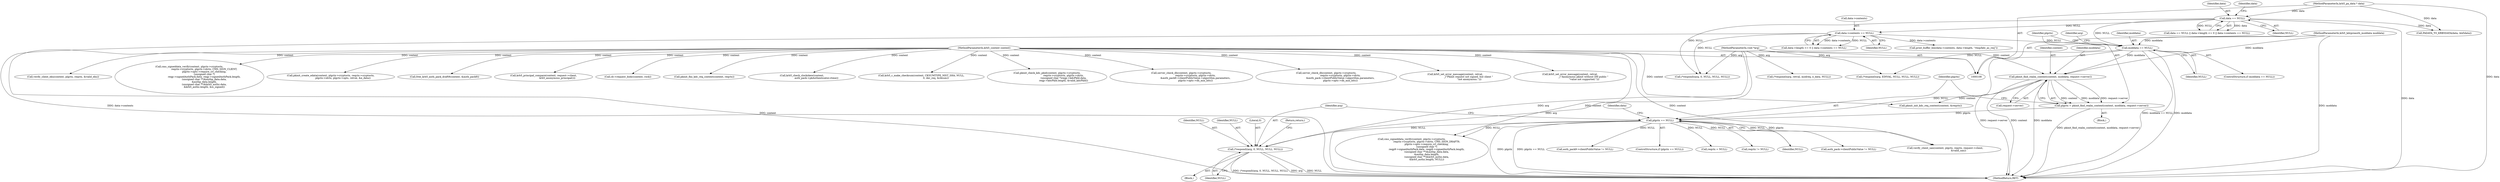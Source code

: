 digraph "1_krb5_e3b5a5e5267818c97750b266df50b6a3d4649604_1@del" {
"1000233" [label="(Call,(*respond)(arg, 0, NULL, NULL, NULL))"];
"1000118" [label="(MethodParameterIn,void *arg)"];
"1000229" [label="(Call,plgctx == NULL)"];
"1000220" [label="(Call,plgctx = pkinit_find_realm_context(context, moddata, request->server))"];
"1000222" [label="(Call,pkinit_find_realm_context(context, moddata, request->server))"];
"1000109" [label="(MethodParameterIn,krb5_context context)"];
"1000209" [label="(Call,moddata == NULL)"];
"1000116" [label="(MethodParameterIn,krb5_kdcpreauth_moddata moddata)"];
"1000186" [label="(Call,data == NULL)"];
"1000113" [label="(MethodParameterIn,krb5_pa_data * data)"];
"1000195" [label="(Call,data->contents == NULL)"];
"1000242" [label="(Identifier,data)"];
"1000208" [label="(ControlStructure,if (moddata == NULL))"];
"1000187" [label="(Identifier,data)"];
"1000229" [label="(Call,plgctx == NULL)"];
"1000185" [label="(Call,data == NULL || data->length <= 0 || data->contents == NULL)"];
"1000201" [label="(Call,(*respond)(arg, 0, NULL, NULL, NULL))"];
"1000225" [label="(Call,request->server)"];
"1000109" [label="(MethodParameterIn,krb5_context context)"];
"1000213" [label="(Call,(*respond)(arg, EINVAL, NULL, NULL, NULL))"];
"1000869" [label="(Call,reqctx = NULL)"];
"1000934" [label="(Call,reqctx != NULL)"];
"1000235" [label="(Literal,0)"];
"1000234" [label="(Identifier,arg)"];
"1000754" [label="(Call,pkinit_check_kdc_pkid(context, plgctx->cryptoctx,\n                                           reqctx->cryptoctx, plgctx->idctx,\n                                           (unsigned char *)reqp->kdcPkId.data,\n                                           reqp->kdcPkId.length, &valid_kdcPkId))"];
"1000250" [label="(Call,pkinit_init_kdc_req_context(context, &reqctx))"];
"1000820" [label="(Call,server_check_dh(context, plgctx->cryptoctx,\n                                     reqctx->cryptoctx, plgctx->idctx,\n                                     &auth_pack9->clientPublicValue->algorithm.parameters,\n                                     plgctx->opts->dh_min_bits))"];
"1000580" [label="(Call,server_check_dh(context, plgctx->cryptoctx,\n                                     reqctx->cryptoctx, plgctx->idctx,\n                                     &auth_pack->clientPublicValue->algorithm.parameters,\n                                     plgctx->opts->dh_min_bits))"];
"1000192" [label="(Identifier,data)"];
"1000230" [label="(Identifier,plgctx)"];
"1000223" [label="(Identifier,context)"];
"1000231" [label="(Identifier,NULL)"];
"1000189" [label="(Call,data->length <= 0 || data->contents == NULL)"];
"1000214" [label="(Identifier,arg)"];
"1000199" [label="(Identifier,NULL)"];
"1000572" [label="(Call,auth_pack->clientPublicValue != NULL)"];
"1000119" [label="(Block,)"];
"1000196" [label="(Call,data->contents)"];
"1000519" [label="(Call,krb5_set_error_message(context, retval,\n                                   _(\"Pkinit request not signed, but client \"\n                                     \"not anonymous.\")))"];
"1000953" [label="(MethodReturn,RET)"];
"1000618" [label="(Call,krb5_set_error_message(context, retval,\n                                   _(\"Anonymous pkinit without DH public \"\n                                     \"value not supported.\")))"];
"1000195" [label="(Call,data->contents == NULL)"];
"1000947" [label="(Call,(*respond)(arg, retval, modreq, e_data, NULL))"];
"1000209" [label="(Call,moddata == NULL)"];
"1000240" [label="(Call,print_buffer_bin(data->contents, data->length, \"/tmp/kdc_as_req\"))"];
"1000239" [label="(Return,return;)"];
"1000188" [label="(Identifier,NULL)"];
"1000264" [label="(Call,PADATA_TO_KRB5DATA(data, &k5data))"];
"1000232" [label="(Block,)"];
"1000116" [label="(MethodParameterIn,krb5_kdcpreauth_moddata moddata)"];
"1000485" [label="(Call,verify_client_eku(context, plgctx, reqctx, &valid_eku))"];
"1000186" [label="(Call,data == NULL)"];
"1000236" [label="(Identifier,NULL)"];
"1000237" [label="(Identifier,NULL)"];
"1000305" [label="(Call,cms_signeddata_verify(context, plgctx->cryptoctx,\n                                       reqctx->cryptoctx, plgctx->idctx, CMS_SIGN_CLIENT,\n                                       plgctx->opts->require_crl_checking,\n                                       (unsigned char *)\n                                       reqp->signedAuthPack.data, reqp->signedAuthPack.length,\n                                       (unsigned char **)&authp_data.data,\n                                       &authp_data.length,\n                                       (unsigned char **)&krb5_authz.data,\n                                       &krb5_authz.length, &is_signed))"];
"1000460" [label="(Call,verify_client_san(context, plgctx, reqctx, request->client,\n                                   &valid_san))"];
"1000118" [label="(MethodParameterIn,void *arg)"];
"1000224" [label="(Identifier,moddata)"];
"1000812" [label="(Call,auth_pack9->clientPublicValue != NULL)"];
"1000221" [label="(Identifier,plgctx)"];
"1000885" [label="(Call,pkinit_create_edata(context, plgctx->cryptoctx, reqctx->cryptoctx,\n                                plgctx->idctx, plgctx->opts, retval, &e_data))"];
"1000222" [label="(Call,pkinit_find_realm_context(context, moddata, request->server))"];
"1000943" [label="(Call,free_krb5_auth_pack_draft9(context, &auth_pack9))"];
"1000228" [label="(ControlStructure,if (plgctx == NULL))"];
"1000388" [label="(Call,cms_signeddata_verify(context, plgctx->cryptoctx,\n                                       reqctx->cryptoctx, plgctx->idctx, CMS_SIGN_DRAFT9,\n                                       plgctx->opts->require_crl_checking,\n                                       (unsigned char *)\n                                       reqp9->signedAuthPack.data, reqp9->signedAuthPack.length,\n                                       (unsigned char **)&authp_data.data,\n                                       &authp_data.length,\n                                       (unsigned char **)&krb5_authz.data,\n                                       &krb5_authz.length, NULL))"];
"1000509" [label="(Call,krb5_principal_compare(context, request->client,\n                                    krb5_anonymous_principal()))"];
"1000626" [label="(Call,cb->request_body(context, rock))"];
"1000937" [label="(Call,pkinit_fini_kdc_req_context(context, reqctx))"];
"1000210" [label="(Identifier,moddata)"];
"1000113" [label="(MethodParameterIn,krb5_pa_data * data)"];
"1000561" [label="(Call,krb5_check_clockskew(context,\n                                      auth_pack->pkAuthenticator.ctime))"];
"1000211" [label="(Identifier,NULL)"];
"1000631" [label="(Call,krb5_c_make_checksum(context, CKSUMTYPE_NIST_SHA, NULL,\n                                      0, der_req, &cksum))"];
"1000233" [label="(Call,(*respond)(arg, 0, NULL, NULL, NULL))"];
"1000220" [label="(Call,plgctx = pkinit_find_realm_context(context, moddata, request->server))"];
"1000238" [label="(Identifier,NULL)"];
"1000233" -> "1000232"  [label="AST: "];
"1000233" -> "1000238"  [label="CFG: "];
"1000234" -> "1000233"  [label="AST: "];
"1000235" -> "1000233"  [label="AST: "];
"1000236" -> "1000233"  [label="AST: "];
"1000237" -> "1000233"  [label="AST: "];
"1000238" -> "1000233"  [label="AST: "];
"1000239" -> "1000233"  [label="CFG: "];
"1000233" -> "1000953"  [label="DDG: NULL"];
"1000233" -> "1000953"  [label="DDG: (*respond)(arg, 0, NULL, NULL, NULL)"];
"1000233" -> "1000953"  [label="DDG: arg"];
"1000118" -> "1000233"  [label="DDG: arg"];
"1000229" -> "1000233"  [label="DDG: NULL"];
"1000118" -> "1000108"  [label="AST: "];
"1000118" -> "1000953"  [label="DDG: arg"];
"1000118" -> "1000201"  [label="DDG: arg"];
"1000118" -> "1000213"  [label="DDG: arg"];
"1000118" -> "1000947"  [label="DDG: arg"];
"1000229" -> "1000228"  [label="AST: "];
"1000229" -> "1000231"  [label="CFG: "];
"1000230" -> "1000229"  [label="AST: "];
"1000231" -> "1000229"  [label="AST: "];
"1000234" -> "1000229"  [label="CFG: "];
"1000242" -> "1000229"  [label="CFG: "];
"1000229" -> "1000953"  [label="DDG: plgctx == NULL"];
"1000229" -> "1000953"  [label="DDG: plgctx"];
"1000220" -> "1000229"  [label="DDG: plgctx"];
"1000209" -> "1000229"  [label="DDG: NULL"];
"1000229" -> "1000388"  [label="DDG: NULL"];
"1000229" -> "1000460"  [label="DDG: plgctx"];
"1000229" -> "1000572"  [label="DDG: NULL"];
"1000229" -> "1000812"  [label="DDG: NULL"];
"1000229" -> "1000869"  [label="DDG: NULL"];
"1000229" -> "1000934"  [label="DDG: NULL"];
"1000220" -> "1000119"  [label="AST: "];
"1000220" -> "1000222"  [label="CFG: "];
"1000221" -> "1000220"  [label="AST: "];
"1000222" -> "1000220"  [label="AST: "];
"1000230" -> "1000220"  [label="CFG: "];
"1000220" -> "1000953"  [label="DDG: pkinit_find_realm_context(context, moddata, request->server)"];
"1000222" -> "1000220"  [label="DDG: context"];
"1000222" -> "1000220"  [label="DDG: moddata"];
"1000222" -> "1000220"  [label="DDG: request->server"];
"1000222" -> "1000225"  [label="CFG: "];
"1000223" -> "1000222"  [label="AST: "];
"1000224" -> "1000222"  [label="AST: "];
"1000225" -> "1000222"  [label="AST: "];
"1000222" -> "1000953"  [label="DDG: request->server"];
"1000222" -> "1000953"  [label="DDG: context"];
"1000222" -> "1000953"  [label="DDG: moddata"];
"1000109" -> "1000222"  [label="DDG: context"];
"1000209" -> "1000222"  [label="DDG: moddata"];
"1000116" -> "1000222"  [label="DDG: moddata"];
"1000222" -> "1000250"  [label="DDG: context"];
"1000109" -> "1000108"  [label="AST: "];
"1000109" -> "1000953"  [label="DDG: context"];
"1000109" -> "1000250"  [label="DDG: context"];
"1000109" -> "1000305"  [label="DDG: context"];
"1000109" -> "1000388"  [label="DDG: context"];
"1000109" -> "1000460"  [label="DDG: context"];
"1000109" -> "1000485"  [label="DDG: context"];
"1000109" -> "1000509"  [label="DDG: context"];
"1000109" -> "1000519"  [label="DDG: context"];
"1000109" -> "1000561"  [label="DDG: context"];
"1000109" -> "1000580"  [label="DDG: context"];
"1000109" -> "1000618"  [label="DDG: context"];
"1000109" -> "1000626"  [label="DDG: context"];
"1000109" -> "1000631"  [label="DDG: context"];
"1000109" -> "1000754"  [label="DDG: context"];
"1000109" -> "1000820"  [label="DDG: context"];
"1000109" -> "1000885"  [label="DDG: context"];
"1000109" -> "1000937"  [label="DDG: context"];
"1000109" -> "1000943"  [label="DDG: context"];
"1000209" -> "1000208"  [label="AST: "];
"1000209" -> "1000211"  [label="CFG: "];
"1000210" -> "1000209"  [label="AST: "];
"1000211" -> "1000209"  [label="AST: "];
"1000214" -> "1000209"  [label="CFG: "];
"1000221" -> "1000209"  [label="CFG: "];
"1000209" -> "1000953"  [label="DDG: moddata == NULL"];
"1000209" -> "1000953"  [label="DDG: moddata"];
"1000116" -> "1000209"  [label="DDG: moddata"];
"1000186" -> "1000209"  [label="DDG: NULL"];
"1000195" -> "1000209"  [label="DDG: NULL"];
"1000209" -> "1000213"  [label="DDG: NULL"];
"1000116" -> "1000108"  [label="AST: "];
"1000116" -> "1000953"  [label="DDG: moddata"];
"1000186" -> "1000185"  [label="AST: "];
"1000186" -> "1000188"  [label="CFG: "];
"1000187" -> "1000186"  [label="AST: "];
"1000188" -> "1000186"  [label="AST: "];
"1000192" -> "1000186"  [label="CFG: "];
"1000185" -> "1000186"  [label="CFG: "];
"1000186" -> "1000953"  [label="DDG: data"];
"1000186" -> "1000185"  [label="DDG: data"];
"1000186" -> "1000185"  [label="DDG: NULL"];
"1000113" -> "1000186"  [label="DDG: data"];
"1000186" -> "1000195"  [label="DDG: NULL"];
"1000186" -> "1000201"  [label="DDG: NULL"];
"1000186" -> "1000264"  [label="DDG: data"];
"1000113" -> "1000108"  [label="AST: "];
"1000113" -> "1000953"  [label="DDG: data"];
"1000113" -> "1000264"  [label="DDG: data"];
"1000195" -> "1000189"  [label="AST: "];
"1000195" -> "1000199"  [label="CFG: "];
"1000196" -> "1000195"  [label="AST: "];
"1000199" -> "1000195"  [label="AST: "];
"1000189" -> "1000195"  [label="CFG: "];
"1000195" -> "1000953"  [label="DDG: data->contents"];
"1000195" -> "1000189"  [label="DDG: data->contents"];
"1000195" -> "1000189"  [label="DDG: NULL"];
"1000195" -> "1000201"  [label="DDG: NULL"];
"1000195" -> "1000240"  [label="DDG: data->contents"];
}
